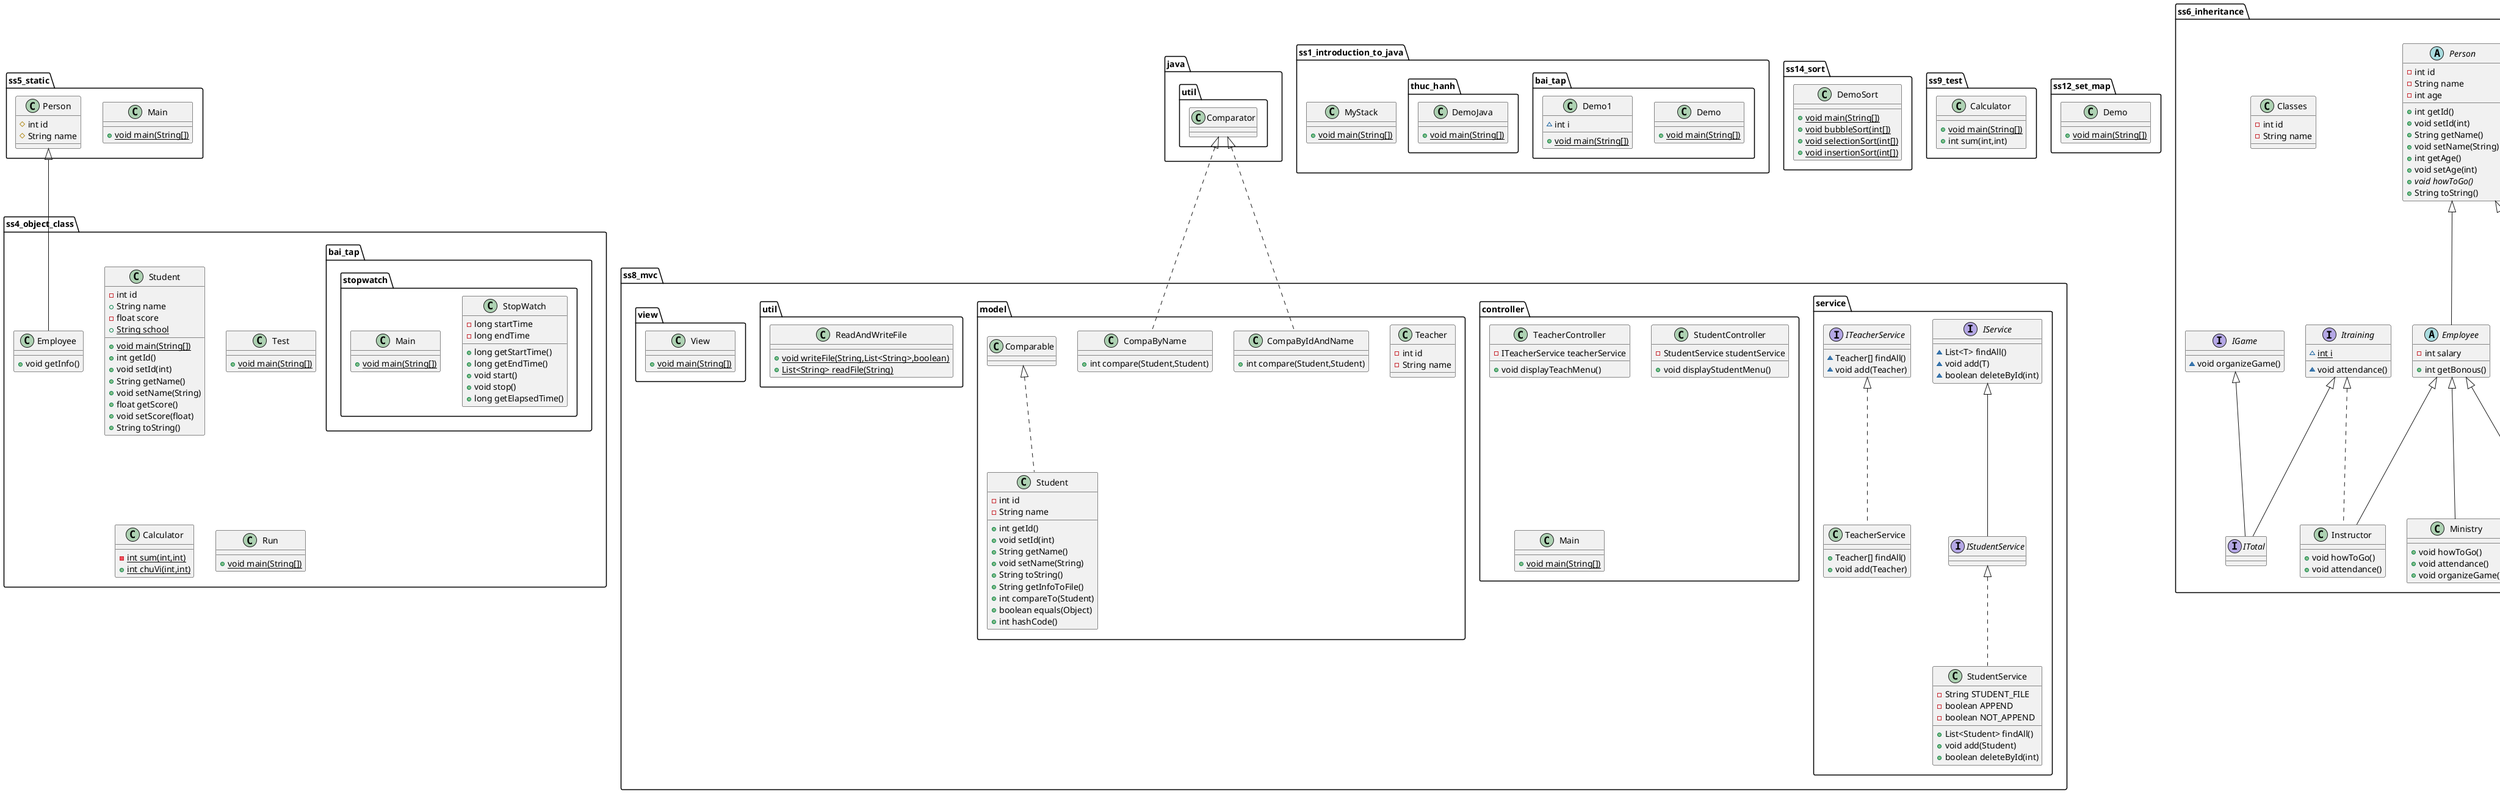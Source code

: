 @startuml
class ss1_introduction_to_java.bai_tap.Demo {
+ {static} void main(String[])
}

interface ss8_mvc.service.IService {
~ List<T> findAll()
~ void add(T)
~ boolean deleteById(int)
}

class ss5_static.Main {
+ {static} void main(String[])
}

class ss14_sort.DemoSort {
+ {static} void main(String[])
+ {static} void bubbleSort(int[])
+ {static} void selectionSort(int[])
+ {static} void insertionSort(int[])
}

class ss9_test.Calculator {
+ {static} void main(String[])
+ int sum(int,int)
}

class ss12_set_map.Demo {
+ {static} void main(String[])
}

class ss6_inheritance.Instructor {
+ void howToGo()
+ void attendance()
}

class ss4_object_class.Student {
- int id
+ String name
- float score
+ {static} String school
+ {static} void main(String[])
+ int getId()
+ void setId(int)
+ String getName()
+ void setName(String)
+ float getScore()
+ void setScore(float)
+ String toString()
}


class ss8_mvc.controller.TeacherController {
- ITeacherService teacherService
+ void displayTeachMenu()
}


class ss4_object_class.Employee {
+ void getInfo()
}

class ss8_mvc.model.Teacher {
- int id
- String name
}

class ss6_inheritance.Run {
+ {static} void main(String[])
}

interface ss8_mvc.service.IStudentService {
}
class ss8_mvc.util.ReadAndWriteFile {
+ {static} void writeFile(String,List<String>,boolean)
+ {static} List<String> readFile(String)
}

class ss4_object_class.Test {
+ {static} void main(String[])
}

class ss3_array.demo_tham_tri_tham_chieu.DemoThamTriThamChieu {
+ {static} void main(String[])
+ {static} void changeArray(int[])
}

class ss8_mvc.controller.StudentController {
- StudentService studentService
+ void displayStudentMenu()
}


class ss3_array.thuc_hanh.DemoArray {
+ {static} void main(String[])
}

interface ss8_mvc.service.ITeacherService {
~ Teacher[] findAll()
~ void add(Teacher)
}

abstract class ss6_inheritance.Person {
- int id
- String name
- int age
+ int getId()
+ void setId(int)
+ String getName()
+ void setName(String)
+ int getAge()
+ void setAge(int)
+ {abstract}void howToGo()
+ String toString()
}


interface ss7.inteface.Resizeable {
~ void resize(double)
}

class ss3_array.bai_tap.Main {
+ {static} void main(String[])
}

interface ss6_inheritance.IGame {
~ void organizeGame()
}

class ss8_mvc.view.View {
+ {static} void main(String[])
}

interface ss6_inheritance.Itraining {
~ {static} int i
~ void attendance()
}


class ss4_object_class.Calculator {
- {static} int sum(int,int)
+ {static} int chuVi(int,int)
}

class ss7.Square {
- double side
+ double getSide()
+ void setSide(double)
+ void resize(double)
+ void howToColor()
+ String toString()
+ double getPerimeter()
}


class ss6_inheritance.bai_tap.Point {
- float x
- float y
+ float getX()
+ void setX(float)
+ float getY()
+ void setY(float)
+ void setXY(float,float)
+ float[] getXY()
+ String toString()
}


class ss15_exception.DemoException {
+ {static} void main(String[])
+ {static} void method1()
+ {static} void method2(String)
+ {static} boolean checkAge(int)
}

class ss6_inheritance.Student {
- int score
- Classes classes
+ void howToGo()
+ void study(String)
+ String toString()
+ boolean equals(Object)
}


class ss6_inheritance.bai_tap.MovablePoint {
- float xSpeed
- float ySpeed
+ float getxSpeed()
+ void setxSpeed(float)
+ float getySpeed()
+ void setySpeed(float)
+ void setSpeed(float,float)
+ float[] getSpeeds()
+ MovablePoint move()
+ String toString()
}


class ss1_introduction_to_java.thuc_hanh.DemoJava {
+ {static} void main(String[])
}

class ss13_search.Demo {
+ {static} void main(String[])
+ {static} int linearSearch(int[],int)
+ {static} int binarySearch(int[],int)
}

class ss1_introduction_to_java.bai_tap.Demo1 {
~ int i
+ {static} void main(String[])
}


class ss8_mvc.model.CompaByIdAndName {
+ int compare(Student,Student)
}

class ss6_inheritance.Ministry {
+ void howToGo()
+ void attendance()
+ void organizeGame()
}

class ss7.ShapeTest {
+ {static} void main(String[])
}

class ss4_object_class.bai_tap.stopwatch.StopWatch {
- long startTime
- long endTime
+ long getStartTime()
+ long getEndTime()
+ void start()
+ void stop()
+ long getElapsedTime()
}


class ss11_generic_stack_queue.Box {
- T t
+ T getT()
+ void setT(T)
}


abstract class ss6_inheritance.Employee {
- int salary
+ int getBonous()
}


class ss6_inheritance.bai_tap.Run {
+ {static} void main(String[])
}

class ss7.Rectangle {
- double width
- double length
+ double getWidth()
+ void setWidth(double)
+ double getLength()
+ void setLength(double)
+ double getArea()
+ double getPerimeter()
+ String toString()
+ void resize(double)
}


class ss8_mvc.service.StudentService {
- String STUDENT_FILE
- boolean APPEND
- boolean NOT_APPEND
+ List<Student> findAll()
+ void add(Student)
+ boolean deleteById(int)
}


class ss6_inheritance.Seller {
+ void howToGo()
}

class ss1_introduction_to_java.MyStack {
+ {static} void main(String[])
}

class ss2_loop.thuc_hanh.DemoMenu {
+ {static} void main(String[])
}

class ss6_inheritance.Classes {
- int id
- String name
}

class ss4_object_class.bai_tap.stopwatch.Main {
+ {static} void main(String[])
}

class ss15_exception.MyAgeException {
}
class ss7.Circle {
- double radius
+ double getRadius()
+ void setRadius(double)
+ double getArea()
+ String toString()
+ void resize(double)
+ double getPerimeter()
}


abstract class ss7.Shape {
- String color
- boolean filled
+ String getColor()
+ void setColor(String)
+ boolean isFilled()
+ void setFilled(boolean)
+ {abstract}double getPerimeter()
+ String toString()
}


class ss8_mvc.service.TeacherService {
+ Teacher[] findAll()
+ void add(Teacher)
}

class ss10.Main {
+ {static} void main(String[])
}

class ss11_generic_stack_queue.Demo {
+ {static} void main(String[])
}

class ss4_object_class.Run {
+ {static} void main(String[])
}

class ss5_static.Person {
# int id
# String name
}

interface ss6_inheritance.ITotal {
}
class ss3_array.thuc_hanh.DemoArray2 {
+ {static} void main(String[])
}

class ss8_mvc.model.CompaByName {
+ int compare(Student,Student)
}

interface ss7.inteface.Colorable {
~ void howToColor()
}

class ss8_mvc.controller.Main {
+ {static} void main(String[])
}

class ss3_array.bai_tap.DemoMethod {
+ {static} void main(String[])
+ {static} void showMessage(String)
+ void showMessage2(String)
+ void showMessage2()
+ void showMessage2(int)
+ {static} double sum(int,double)
+ {static} double sum(double,int)
}

class ss8_mvc.model.Student {
- int id
- String name
+ int getId()
+ void setId(int)
+ String getName()
+ void setName(String)
+ String toString()
+ String getInfoToFile()
+ int compareTo(Student)
+ boolean equals(Object)
+ int hashCode()
}




ss6_inheritance.Itraining <|.. ss6_inheritance.Instructor
ss6_inheritance.Employee <|-- ss6_inheritance.Instructor
ss5_static.Person <|-- ss4_object_class.Employee
ss8_mvc.service.IService <|-- ss8_mvc.service.IStudentService
ss7.inteface.Colorable <|.. ss7.Square
ss7.Shape <|-- ss7.Square
ss6_inheritance.Person <|-- ss6_inheritance.Student
ss6_inheritance.bai_tap.Point <|-- ss6_inheritance.bai_tap.MovablePoint
java.util.Comparator <|.. ss8_mvc.model.CompaByIdAndName
ss6_inheritance.Employee <|-- ss6_inheritance.Ministry
ss6_inheritance.Person <|-- ss6_inheritance.Employee
ss7.Shape <|-- ss7.Rectangle
ss8_mvc.service.IStudentService <|.. ss8_mvc.service.StudentService
ss6_inheritance.Employee <|-- ss6_inheritance.Seller
ss15_exception.Exception <|-- ss15_exception.MyAgeException
ss7.Shape <|-- ss7.Circle
ss7.inteface.Resizeable <|.. ss7.Shape
ss8_mvc.service.ITeacherService <|.. ss8_mvc.service.TeacherService
ss6_inheritance.Itraining <|-- ss6_inheritance.ITotal
ss6_inheritance.IGame <|-- ss6_inheritance.ITotal
java.util.Comparator <|.. ss8_mvc.model.CompaByName
ss8_mvc.model.Comparable <|.. ss8_mvc.model.Student
@enduml